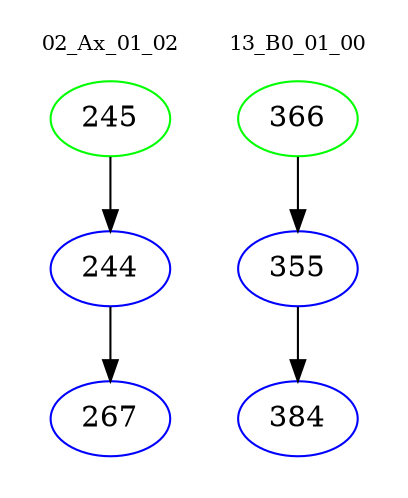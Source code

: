 digraph{
subgraph cluster_0 {
color = white
label = "02_Ax_01_02";
fontsize=10;
T0_245 [label="245", color="green"]
T0_245 -> T0_244 [color="black"]
T0_244 [label="244", color="blue"]
T0_244 -> T0_267 [color="black"]
T0_267 [label="267", color="blue"]
}
subgraph cluster_1 {
color = white
label = "13_B0_01_00";
fontsize=10;
T1_366 [label="366", color="green"]
T1_366 -> T1_355 [color="black"]
T1_355 [label="355", color="blue"]
T1_355 -> T1_384 [color="black"]
T1_384 [label="384", color="blue"]
}
}
